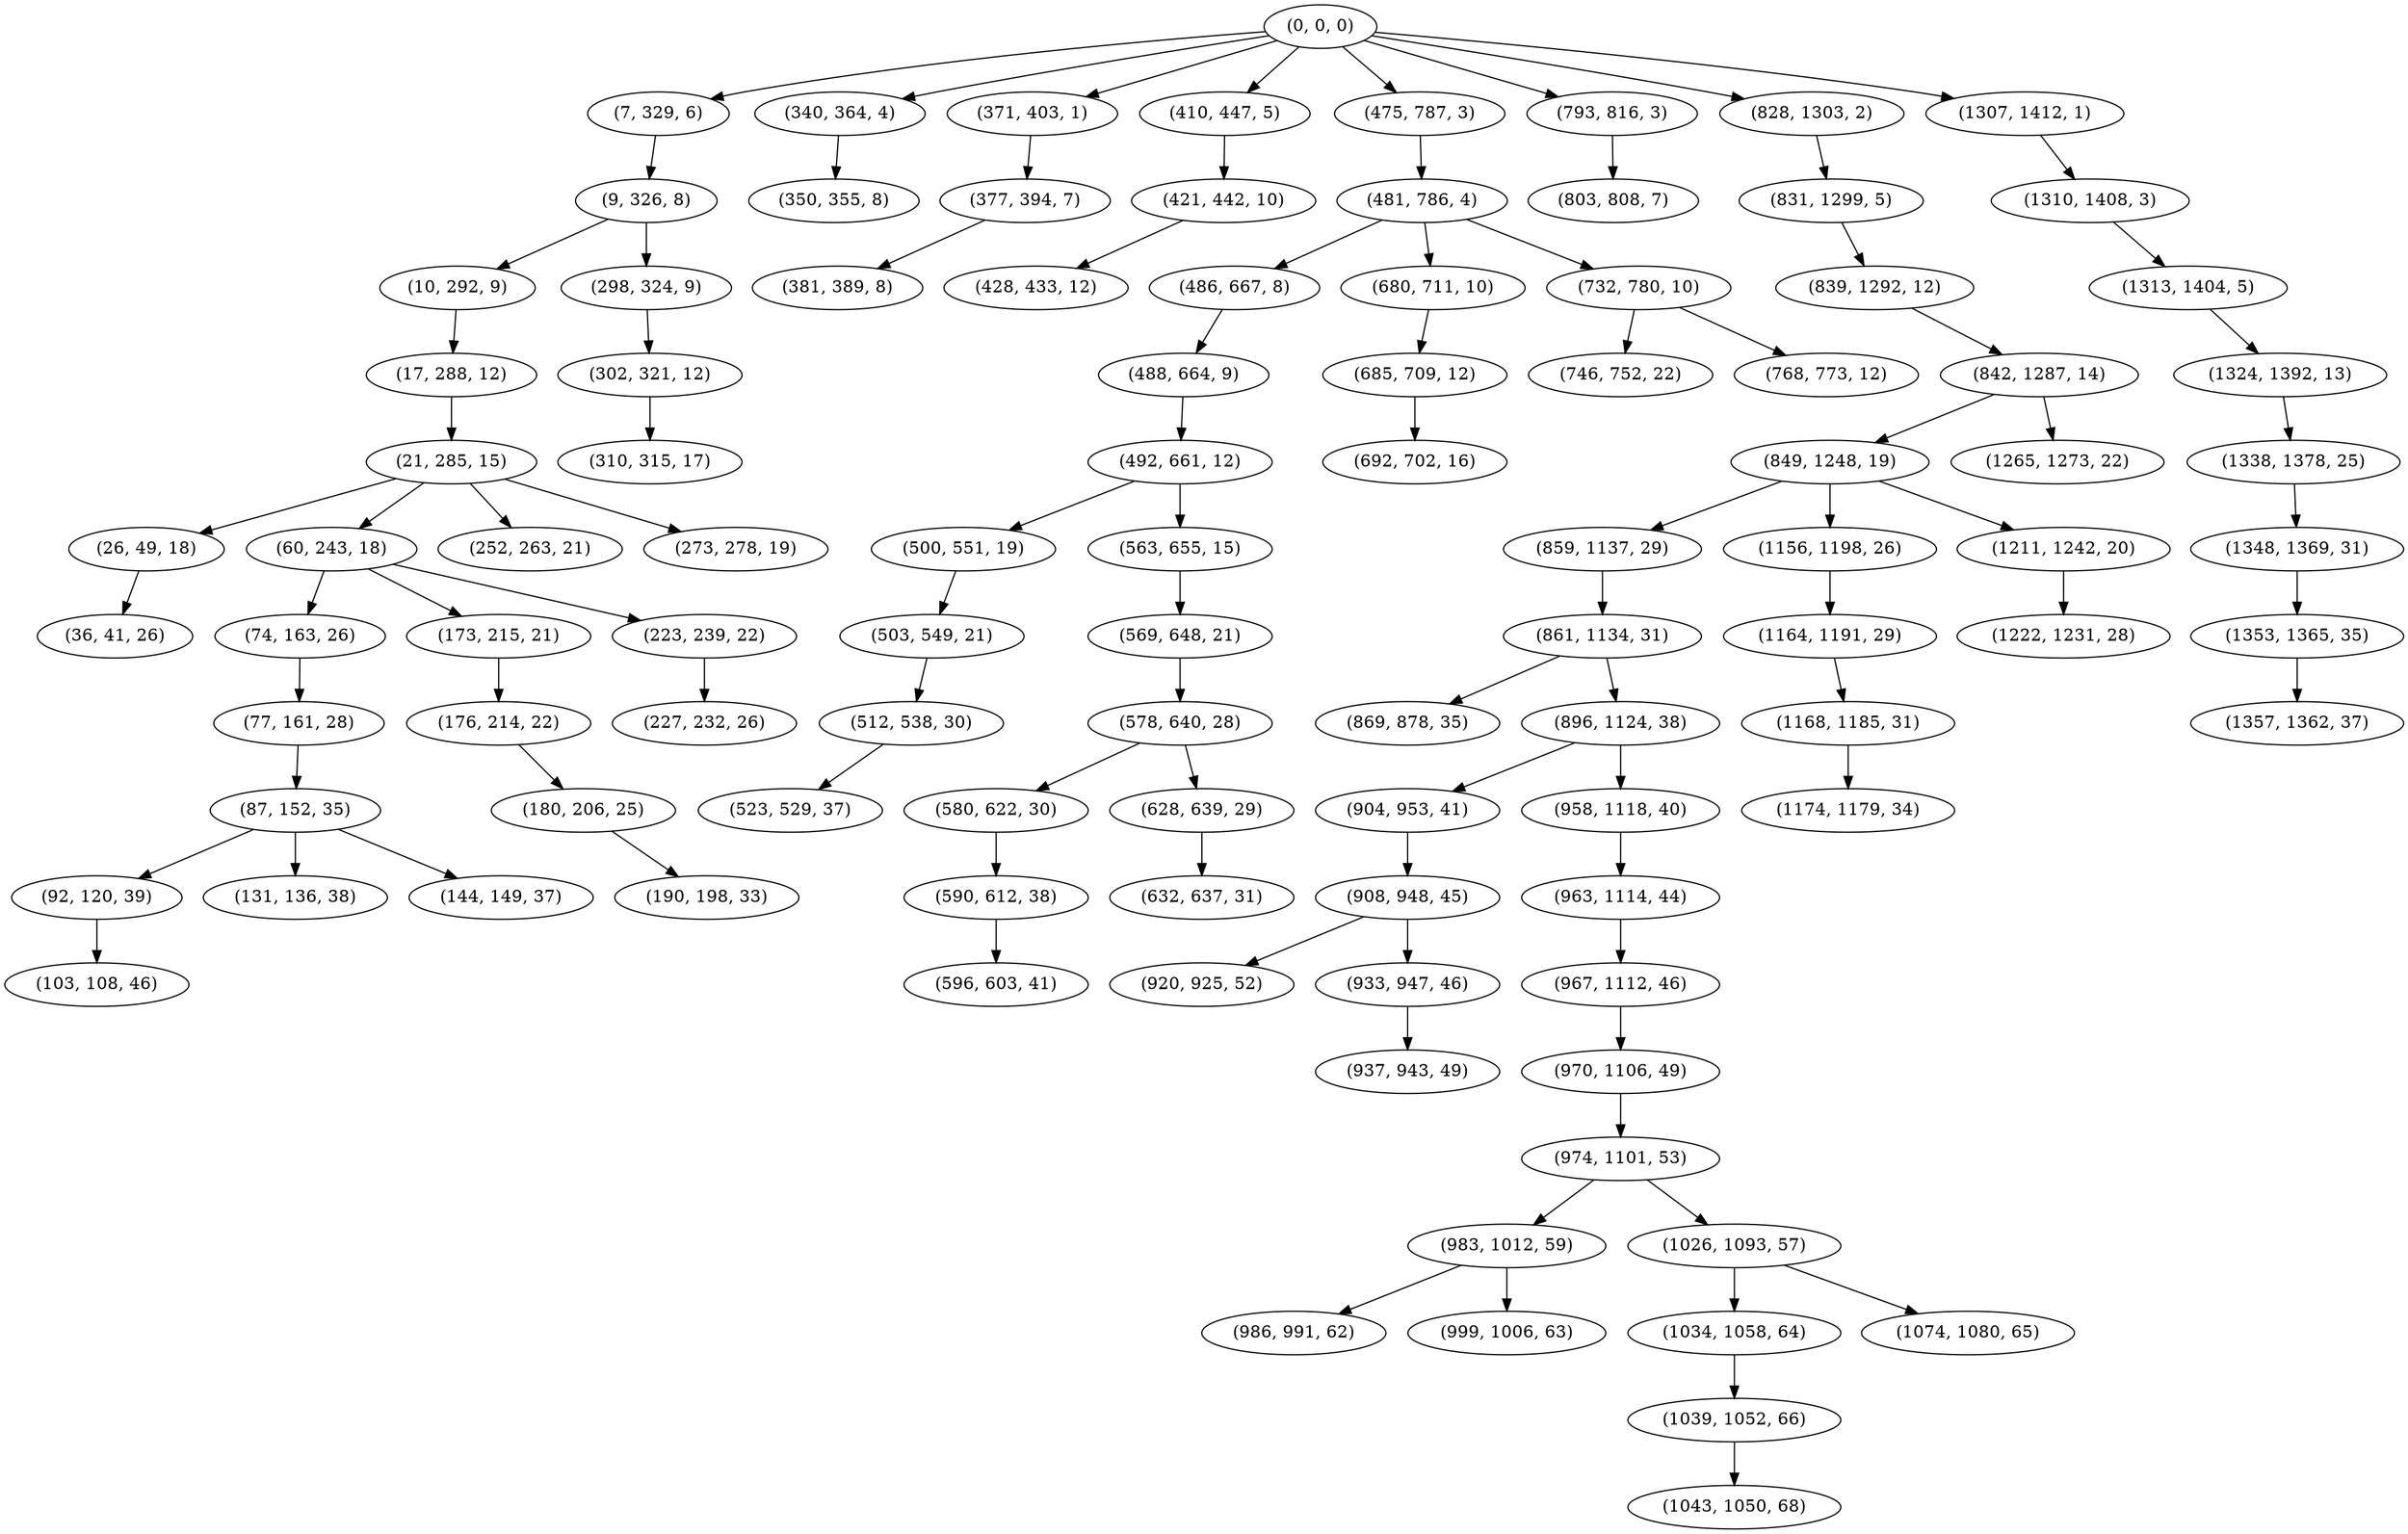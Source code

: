 digraph tree {
    "(0, 0, 0)";
    "(7, 329, 6)";
    "(9, 326, 8)";
    "(10, 292, 9)";
    "(17, 288, 12)";
    "(21, 285, 15)";
    "(26, 49, 18)";
    "(36, 41, 26)";
    "(60, 243, 18)";
    "(74, 163, 26)";
    "(77, 161, 28)";
    "(87, 152, 35)";
    "(92, 120, 39)";
    "(103, 108, 46)";
    "(131, 136, 38)";
    "(144, 149, 37)";
    "(173, 215, 21)";
    "(176, 214, 22)";
    "(180, 206, 25)";
    "(190, 198, 33)";
    "(223, 239, 22)";
    "(227, 232, 26)";
    "(252, 263, 21)";
    "(273, 278, 19)";
    "(298, 324, 9)";
    "(302, 321, 12)";
    "(310, 315, 17)";
    "(340, 364, 4)";
    "(350, 355, 8)";
    "(371, 403, 1)";
    "(377, 394, 7)";
    "(381, 389, 8)";
    "(410, 447, 5)";
    "(421, 442, 10)";
    "(428, 433, 12)";
    "(475, 787, 3)";
    "(481, 786, 4)";
    "(486, 667, 8)";
    "(488, 664, 9)";
    "(492, 661, 12)";
    "(500, 551, 19)";
    "(503, 549, 21)";
    "(512, 538, 30)";
    "(523, 529, 37)";
    "(563, 655, 15)";
    "(569, 648, 21)";
    "(578, 640, 28)";
    "(580, 622, 30)";
    "(590, 612, 38)";
    "(596, 603, 41)";
    "(628, 639, 29)";
    "(632, 637, 31)";
    "(680, 711, 10)";
    "(685, 709, 12)";
    "(692, 702, 16)";
    "(732, 780, 10)";
    "(746, 752, 22)";
    "(768, 773, 12)";
    "(793, 816, 3)";
    "(803, 808, 7)";
    "(828, 1303, 2)";
    "(831, 1299, 5)";
    "(839, 1292, 12)";
    "(842, 1287, 14)";
    "(849, 1248, 19)";
    "(859, 1137, 29)";
    "(861, 1134, 31)";
    "(869, 878, 35)";
    "(896, 1124, 38)";
    "(904, 953, 41)";
    "(908, 948, 45)";
    "(920, 925, 52)";
    "(933, 947, 46)";
    "(937, 943, 49)";
    "(958, 1118, 40)";
    "(963, 1114, 44)";
    "(967, 1112, 46)";
    "(970, 1106, 49)";
    "(974, 1101, 53)";
    "(983, 1012, 59)";
    "(986, 991, 62)";
    "(999, 1006, 63)";
    "(1026, 1093, 57)";
    "(1034, 1058, 64)";
    "(1039, 1052, 66)";
    "(1043, 1050, 68)";
    "(1074, 1080, 65)";
    "(1156, 1198, 26)";
    "(1164, 1191, 29)";
    "(1168, 1185, 31)";
    "(1174, 1179, 34)";
    "(1211, 1242, 20)";
    "(1222, 1231, 28)";
    "(1265, 1273, 22)";
    "(1307, 1412, 1)";
    "(1310, 1408, 3)";
    "(1313, 1404, 5)";
    "(1324, 1392, 13)";
    "(1338, 1378, 25)";
    "(1348, 1369, 31)";
    "(1353, 1365, 35)";
    "(1357, 1362, 37)";
    "(0, 0, 0)" -> "(7, 329, 6)";
    "(0, 0, 0)" -> "(340, 364, 4)";
    "(0, 0, 0)" -> "(371, 403, 1)";
    "(0, 0, 0)" -> "(410, 447, 5)";
    "(0, 0, 0)" -> "(475, 787, 3)";
    "(0, 0, 0)" -> "(793, 816, 3)";
    "(0, 0, 0)" -> "(828, 1303, 2)";
    "(0, 0, 0)" -> "(1307, 1412, 1)";
    "(7, 329, 6)" -> "(9, 326, 8)";
    "(9, 326, 8)" -> "(10, 292, 9)";
    "(9, 326, 8)" -> "(298, 324, 9)";
    "(10, 292, 9)" -> "(17, 288, 12)";
    "(17, 288, 12)" -> "(21, 285, 15)";
    "(21, 285, 15)" -> "(26, 49, 18)";
    "(21, 285, 15)" -> "(60, 243, 18)";
    "(21, 285, 15)" -> "(252, 263, 21)";
    "(21, 285, 15)" -> "(273, 278, 19)";
    "(26, 49, 18)" -> "(36, 41, 26)";
    "(60, 243, 18)" -> "(74, 163, 26)";
    "(60, 243, 18)" -> "(173, 215, 21)";
    "(60, 243, 18)" -> "(223, 239, 22)";
    "(74, 163, 26)" -> "(77, 161, 28)";
    "(77, 161, 28)" -> "(87, 152, 35)";
    "(87, 152, 35)" -> "(92, 120, 39)";
    "(87, 152, 35)" -> "(131, 136, 38)";
    "(87, 152, 35)" -> "(144, 149, 37)";
    "(92, 120, 39)" -> "(103, 108, 46)";
    "(173, 215, 21)" -> "(176, 214, 22)";
    "(176, 214, 22)" -> "(180, 206, 25)";
    "(180, 206, 25)" -> "(190, 198, 33)";
    "(223, 239, 22)" -> "(227, 232, 26)";
    "(298, 324, 9)" -> "(302, 321, 12)";
    "(302, 321, 12)" -> "(310, 315, 17)";
    "(340, 364, 4)" -> "(350, 355, 8)";
    "(371, 403, 1)" -> "(377, 394, 7)";
    "(377, 394, 7)" -> "(381, 389, 8)";
    "(410, 447, 5)" -> "(421, 442, 10)";
    "(421, 442, 10)" -> "(428, 433, 12)";
    "(475, 787, 3)" -> "(481, 786, 4)";
    "(481, 786, 4)" -> "(486, 667, 8)";
    "(481, 786, 4)" -> "(680, 711, 10)";
    "(481, 786, 4)" -> "(732, 780, 10)";
    "(486, 667, 8)" -> "(488, 664, 9)";
    "(488, 664, 9)" -> "(492, 661, 12)";
    "(492, 661, 12)" -> "(500, 551, 19)";
    "(492, 661, 12)" -> "(563, 655, 15)";
    "(500, 551, 19)" -> "(503, 549, 21)";
    "(503, 549, 21)" -> "(512, 538, 30)";
    "(512, 538, 30)" -> "(523, 529, 37)";
    "(563, 655, 15)" -> "(569, 648, 21)";
    "(569, 648, 21)" -> "(578, 640, 28)";
    "(578, 640, 28)" -> "(580, 622, 30)";
    "(578, 640, 28)" -> "(628, 639, 29)";
    "(580, 622, 30)" -> "(590, 612, 38)";
    "(590, 612, 38)" -> "(596, 603, 41)";
    "(628, 639, 29)" -> "(632, 637, 31)";
    "(680, 711, 10)" -> "(685, 709, 12)";
    "(685, 709, 12)" -> "(692, 702, 16)";
    "(732, 780, 10)" -> "(746, 752, 22)";
    "(732, 780, 10)" -> "(768, 773, 12)";
    "(793, 816, 3)" -> "(803, 808, 7)";
    "(828, 1303, 2)" -> "(831, 1299, 5)";
    "(831, 1299, 5)" -> "(839, 1292, 12)";
    "(839, 1292, 12)" -> "(842, 1287, 14)";
    "(842, 1287, 14)" -> "(849, 1248, 19)";
    "(842, 1287, 14)" -> "(1265, 1273, 22)";
    "(849, 1248, 19)" -> "(859, 1137, 29)";
    "(849, 1248, 19)" -> "(1156, 1198, 26)";
    "(849, 1248, 19)" -> "(1211, 1242, 20)";
    "(859, 1137, 29)" -> "(861, 1134, 31)";
    "(861, 1134, 31)" -> "(869, 878, 35)";
    "(861, 1134, 31)" -> "(896, 1124, 38)";
    "(896, 1124, 38)" -> "(904, 953, 41)";
    "(896, 1124, 38)" -> "(958, 1118, 40)";
    "(904, 953, 41)" -> "(908, 948, 45)";
    "(908, 948, 45)" -> "(920, 925, 52)";
    "(908, 948, 45)" -> "(933, 947, 46)";
    "(933, 947, 46)" -> "(937, 943, 49)";
    "(958, 1118, 40)" -> "(963, 1114, 44)";
    "(963, 1114, 44)" -> "(967, 1112, 46)";
    "(967, 1112, 46)" -> "(970, 1106, 49)";
    "(970, 1106, 49)" -> "(974, 1101, 53)";
    "(974, 1101, 53)" -> "(983, 1012, 59)";
    "(974, 1101, 53)" -> "(1026, 1093, 57)";
    "(983, 1012, 59)" -> "(986, 991, 62)";
    "(983, 1012, 59)" -> "(999, 1006, 63)";
    "(1026, 1093, 57)" -> "(1034, 1058, 64)";
    "(1026, 1093, 57)" -> "(1074, 1080, 65)";
    "(1034, 1058, 64)" -> "(1039, 1052, 66)";
    "(1039, 1052, 66)" -> "(1043, 1050, 68)";
    "(1156, 1198, 26)" -> "(1164, 1191, 29)";
    "(1164, 1191, 29)" -> "(1168, 1185, 31)";
    "(1168, 1185, 31)" -> "(1174, 1179, 34)";
    "(1211, 1242, 20)" -> "(1222, 1231, 28)";
    "(1307, 1412, 1)" -> "(1310, 1408, 3)";
    "(1310, 1408, 3)" -> "(1313, 1404, 5)";
    "(1313, 1404, 5)" -> "(1324, 1392, 13)";
    "(1324, 1392, 13)" -> "(1338, 1378, 25)";
    "(1338, 1378, 25)" -> "(1348, 1369, 31)";
    "(1348, 1369, 31)" -> "(1353, 1365, 35)";
    "(1353, 1365, 35)" -> "(1357, 1362, 37)";
}
